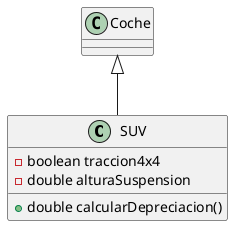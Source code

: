@startuml
class SUV extends Coche {
    - boolean traccion4x4
    - double alturaSuspension
    + double calcularDepreciacion()
}
@enduml